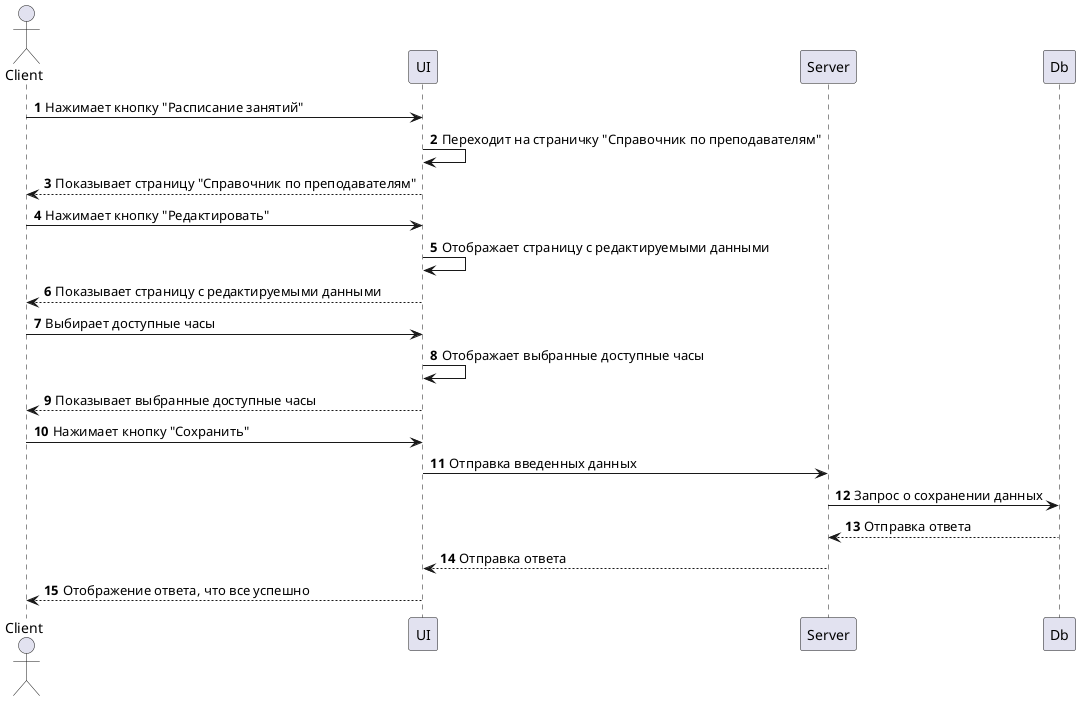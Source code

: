 @startuml Сохранение  
    autonumber

    actor Client
    
    participant UI
    participant Server
    participant Db

    Client -> UI: Нажимает кнопку "Расписание занятий"
    UI -> UI: Переходит на страничку "Справочник по преподавателям"
    Client <-- UI: Показывает страницу "Справочник по преподавателям"

    Client -> UI: Нажимает кнопку "Редактировать"
    UI -> UI: Отображает страницу с редактируемыми данными
    Client <-- UI: Показывает страницу с редактируемыми данными
    Client -> UI: Выбирает доступные часы
    UI -> UI: Отображает выбранные доступные часы
    Client <-- UI: Показывает выбранные доступные часы

    Client -> UI: Нажимает кнопку "Сохранить"
    UI -> Server: Отправка введенных данных
    Server -> Db: Запрос о сохранении данных 
    Server <-- Db: Отправка ответа 
    UI <-- Server: Отправка ответа
    Client <-- UI: Отображение ответа, что все успешно

@enduml



    